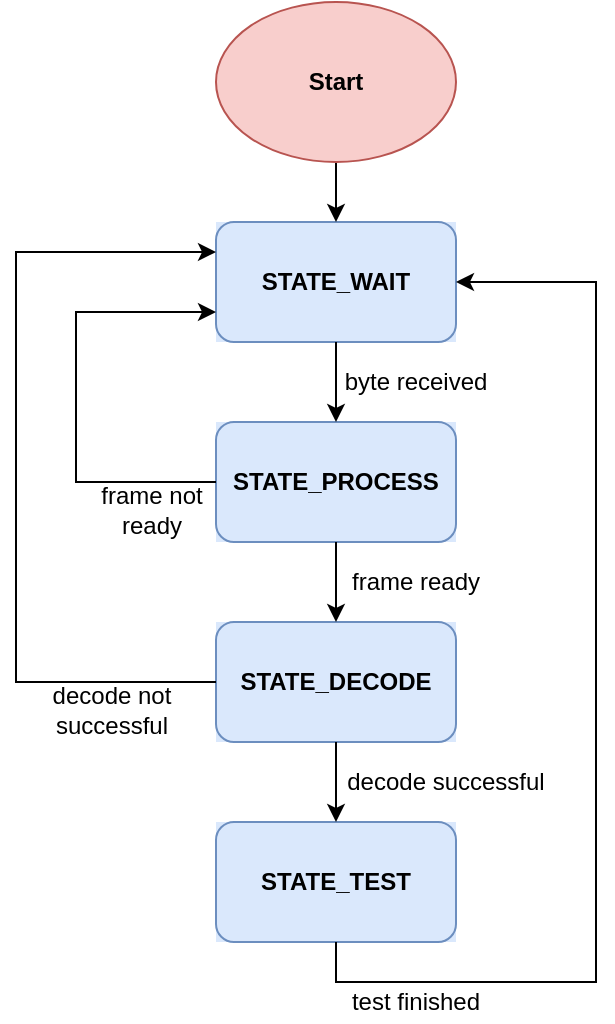 <mxfile version="12.9.4" type="device"><diagram id="wlifYvF5_E6S7RtRmKlO" name="Page-1"><mxGraphModel dx="1422" dy="1959" grid="1" gridSize="10" guides="1" tooltips="1" connect="1" arrows="1" fold="1" page="1" pageScale="1" pageWidth="827" pageHeight="1169" math="0" shadow="0"><root><mxCell id="0"/><mxCell id="1" parent="0"/><mxCell id="8MeShAGaZAG2fJWkP6mb-9" value="" style="group;fillColor=#dae8fc;strokeColor=none;" parent="1" vertex="1" connectable="0"><mxGeometry x="240" y="100" width="120" height="60" as="geometry"/></mxCell><mxCell id="8MeShAGaZAG2fJWkP6mb-4" value="&lt;b&gt;STATE_WAIT&lt;/b&gt;" style="rounded=1;whiteSpace=wrap;html=1;fillColor=#dae8fc;strokeColor=#6c8ebf;" parent="8MeShAGaZAG2fJWkP6mb-9" vertex="1"><mxGeometry width="120" height="60" as="geometry"/></mxCell><mxCell id="DLIDc0sSf_sohSlV7XXN-1" value="" style="group;fillColor=#dae8fc;strokeColor=none;" parent="1" vertex="1" connectable="0"><mxGeometry x="240" y="200" width="120" height="60" as="geometry"/></mxCell><mxCell id="DLIDc0sSf_sohSlV7XXN-2" value="&lt;b&gt;STATE_PROCESS&lt;/b&gt;" style="rounded=1;whiteSpace=wrap;html=1;fillColor=#dae8fc;strokeColor=#6c8ebf;" parent="DLIDc0sSf_sohSlV7XXN-1" vertex="1"><mxGeometry width="120" height="60" as="geometry"/></mxCell><mxCell id="jXAqGy_8zKagjG3Ds7on-1" value="" style="group;fillColor=#dae8fc;strokeColor=none;" parent="1" vertex="1" connectable="0"><mxGeometry x="240" y="300" width="120" height="60" as="geometry"/></mxCell><mxCell id="jXAqGy_8zKagjG3Ds7on-2" value="&lt;b&gt;STATE_DECODE&lt;/b&gt;" style="rounded=1;whiteSpace=wrap;html=1;fillColor=#dae8fc;strokeColor=#6c8ebf;" parent="jXAqGy_8zKagjG3Ds7on-1" vertex="1"><mxGeometry width="120" height="60" as="geometry"/></mxCell><mxCell id="jXAqGy_8zKagjG3Ds7on-4" value="" style="group;fillColor=#dae8fc;strokeColor=none;" parent="1" vertex="1" connectable="0"><mxGeometry x="240" y="400" width="120" height="60" as="geometry"/></mxCell><mxCell id="jXAqGy_8zKagjG3Ds7on-5" value="&lt;b&gt;STATE_TEST&lt;/b&gt;" style="rounded=1;whiteSpace=wrap;html=1;fillColor=#dae8fc;strokeColor=#6c8ebf;" parent="jXAqGy_8zKagjG3Ds7on-4" vertex="1"><mxGeometry width="120" height="60" as="geometry"/></mxCell><mxCell id="jXAqGy_8zKagjG3Ds7on-9" style="edgeStyle=orthogonalEdgeStyle;rounded=0;orthogonalLoop=1;jettySize=auto;html=1;exitX=0.5;exitY=1;exitDx=0;exitDy=0;entryX=0.5;entryY=0;entryDx=0;entryDy=0;" parent="1" source="8MeShAGaZAG2fJWkP6mb-4" target="DLIDc0sSf_sohSlV7XXN-2" edge="1"><mxGeometry relative="1" as="geometry"/></mxCell><mxCell id="jXAqGy_8zKagjG3Ds7on-10" style="edgeStyle=orthogonalEdgeStyle;rounded=0;orthogonalLoop=1;jettySize=auto;html=1;exitX=0.5;exitY=1;exitDx=0;exitDy=0;entryX=0.5;entryY=0;entryDx=0;entryDy=0;" parent="1" source="DLIDc0sSf_sohSlV7XXN-2" target="jXAqGy_8zKagjG3Ds7on-2" edge="1"><mxGeometry relative="1" as="geometry"/></mxCell><mxCell id="jXAqGy_8zKagjG3Ds7on-11" style="edgeStyle=orthogonalEdgeStyle;rounded=0;orthogonalLoop=1;jettySize=auto;html=1;exitX=0.5;exitY=1;exitDx=0;exitDy=0;entryX=0.5;entryY=0;entryDx=0;entryDy=0;" parent="1" source="jXAqGy_8zKagjG3Ds7on-2" target="jXAqGy_8zKagjG3Ds7on-5" edge="1"><mxGeometry relative="1" as="geometry"/></mxCell><mxCell id="jXAqGy_8zKagjG3Ds7on-12" style="edgeStyle=orthogonalEdgeStyle;rounded=0;orthogonalLoop=1;jettySize=auto;html=1;exitX=0;exitY=0.5;exitDx=0;exitDy=0;entryX=0;entryY=0.75;entryDx=0;entryDy=0;" parent="1" source="DLIDc0sSf_sohSlV7XXN-2" target="8MeShAGaZAG2fJWkP6mb-4" edge="1"><mxGeometry relative="1" as="geometry"><Array as="points"><mxPoint x="170" y="230"/><mxPoint x="170" y="145"/></Array></mxGeometry></mxCell><mxCell id="jXAqGy_8zKagjG3Ds7on-16" value="byte received" style="text;html=1;strokeColor=none;fillColor=none;align=center;verticalAlign=middle;whiteSpace=wrap;rounded=0;" parent="1" vertex="1"><mxGeometry x="300" y="170" width="80" height="20" as="geometry"/></mxCell><mxCell id="jXAqGy_8zKagjG3Ds7on-17" value="frame ready" style="text;html=1;strokeColor=none;fillColor=none;align=center;verticalAlign=middle;whiteSpace=wrap;rounded=0;" parent="1" vertex="1"><mxGeometry x="300" y="270" width="80" height="20" as="geometry"/></mxCell><mxCell id="jXAqGy_8zKagjG3Ds7on-18" value="frame not ready" style="text;html=1;strokeColor=none;fillColor=none;align=center;verticalAlign=middle;whiteSpace=wrap;rounded=0;" parent="1" vertex="1"><mxGeometry x="168" y="234" width="80" height="20" as="geometry"/></mxCell><mxCell id="jXAqGy_8zKagjG3Ds7on-20" style="edgeStyle=orthogonalEdgeStyle;rounded=0;orthogonalLoop=1;jettySize=auto;html=1;exitX=0.5;exitY=1;exitDx=0;exitDy=0;entryX=1;entryY=0.5;entryDx=0;entryDy=0;" parent="1" source="jXAqGy_8zKagjG3Ds7on-5" target="8MeShAGaZAG2fJWkP6mb-4" edge="1"><mxGeometry relative="1" as="geometry"><mxPoint x="380" y="170" as="targetPoint"/><Array as="points"><mxPoint x="300" y="480"/><mxPoint x="430" y="480"/><mxPoint x="430" y="130"/></Array></mxGeometry></mxCell><mxCell id="jXAqGy_8zKagjG3Ds7on-22" value="decode successful" style="text;html=1;strokeColor=none;fillColor=none;align=center;verticalAlign=middle;whiteSpace=wrap;rounded=0;" parent="1" vertex="1"><mxGeometry x="290" y="370" width="130" height="20" as="geometry"/></mxCell><mxCell id="jXAqGy_8zKagjG3Ds7on-25" value="test finished" style="text;html=1;strokeColor=none;fillColor=none;align=center;verticalAlign=middle;whiteSpace=wrap;rounded=0;" parent="1" vertex="1"><mxGeometry x="300" y="480" width="80" height="20" as="geometry"/></mxCell><mxCell id="IdlgxhE1a7KxWIG7wWQV-1" style="edgeStyle=orthogonalEdgeStyle;rounded=0;orthogonalLoop=1;jettySize=auto;html=1;exitX=0;exitY=0.5;exitDx=0;exitDy=0;entryX=0;entryY=0.25;entryDx=0;entryDy=0;" parent="1" source="jXAqGy_8zKagjG3Ds7on-2" target="8MeShAGaZAG2fJWkP6mb-4" edge="1"><mxGeometry relative="1" as="geometry"><Array as="points"><mxPoint x="140" y="330"/><mxPoint x="140" y="115"/></Array></mxGeometry></mxCell><mxCell id="IdlgxhE1a7KxWIG7wWQV-4" value="decode not successful" style="text;html=1;strokeColor=none;fillColor=none;align=center;verticalAlign=middle;whiteSpace=wrap;rounded=0;" parent="1" vertex="1"><mxGeometry x="136" y="334" width="104" height="20" as="geometry"/></mxCell><mxCell id="IdlgxhE1a7KxWIG7wWQV-7" style="edgeStyle=orthogonalEdgeStyle;rounded=0;orthogonalLoop=1;jettySize=auto;html=1;exitX=0.5;exitY=1;exitDx=0;exitDy=0;entryX=0.5;entryY=0;entryDx=0;entryDy=0;" parent="1" source="IdlgxhE1a7KxWIG7wWQV-6" target="8MeShAGaZAG2fJWkP6mb-4" edge="1"><mxGeometry relative="1" as="geometry"/></mxCell><mxCell id="IdlgxhE1a7KxWIG7wWQV-6" value="&lt;b&gt;Start&lt;/b&gt;" style="ellipse;whiteSpace=wrap;html=1;fillColor=#f8cecc;strokeColor=#b85450;" parent="1" vertex="1"><mxGeometry x="240" y="-10" width="120" height="80" as="geometry"/></mxCell></root></mxGraphModel></diagram></mxfile>